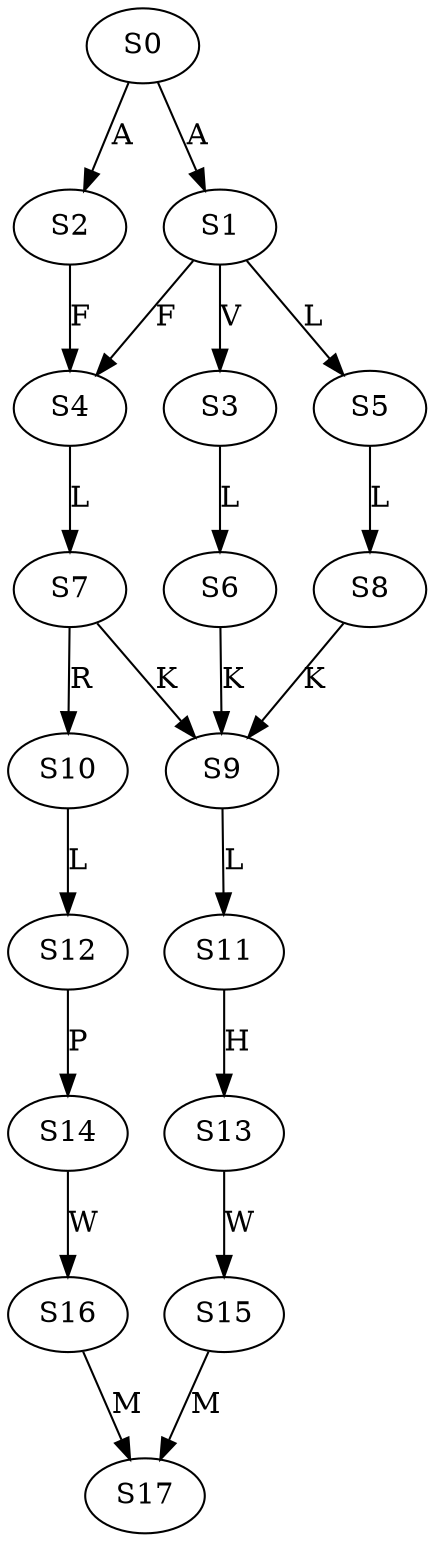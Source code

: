 strict digraph  {
	S0 -> S1 [ label = A ];
	S0 -> S2 [ label = A ];
	S1 -> S3 [ label = V ];
	S1 -> S4 [ label = F ];
	S1 -> S5 [ label = L ];
	S2 -> S4 [ label = F ];
	S3 -> S6 [ label = L ];
	S4 -> S7 [ label = L ];
	S5 -> S8 [ label = L ];
	S6 -> S9 [ label = K ];
	S7 -> S10 [ label = R ];
	S7 -> S9 [ label = K ];
	S8 -> S9 [ label = K ];
	S9 -> S11 [ label = L ];
	S10 -> S12 [ label = L ];
	S11 -> S13 [ label = H ];
	S12 -> S14 [ label = P ];
	S13 -> S15 [ label = W ];
	S14 -> S16 [ label = W ];
	S15 -> S17 [ label = M ];
	S16 -> S17 [ label = M ];
}
